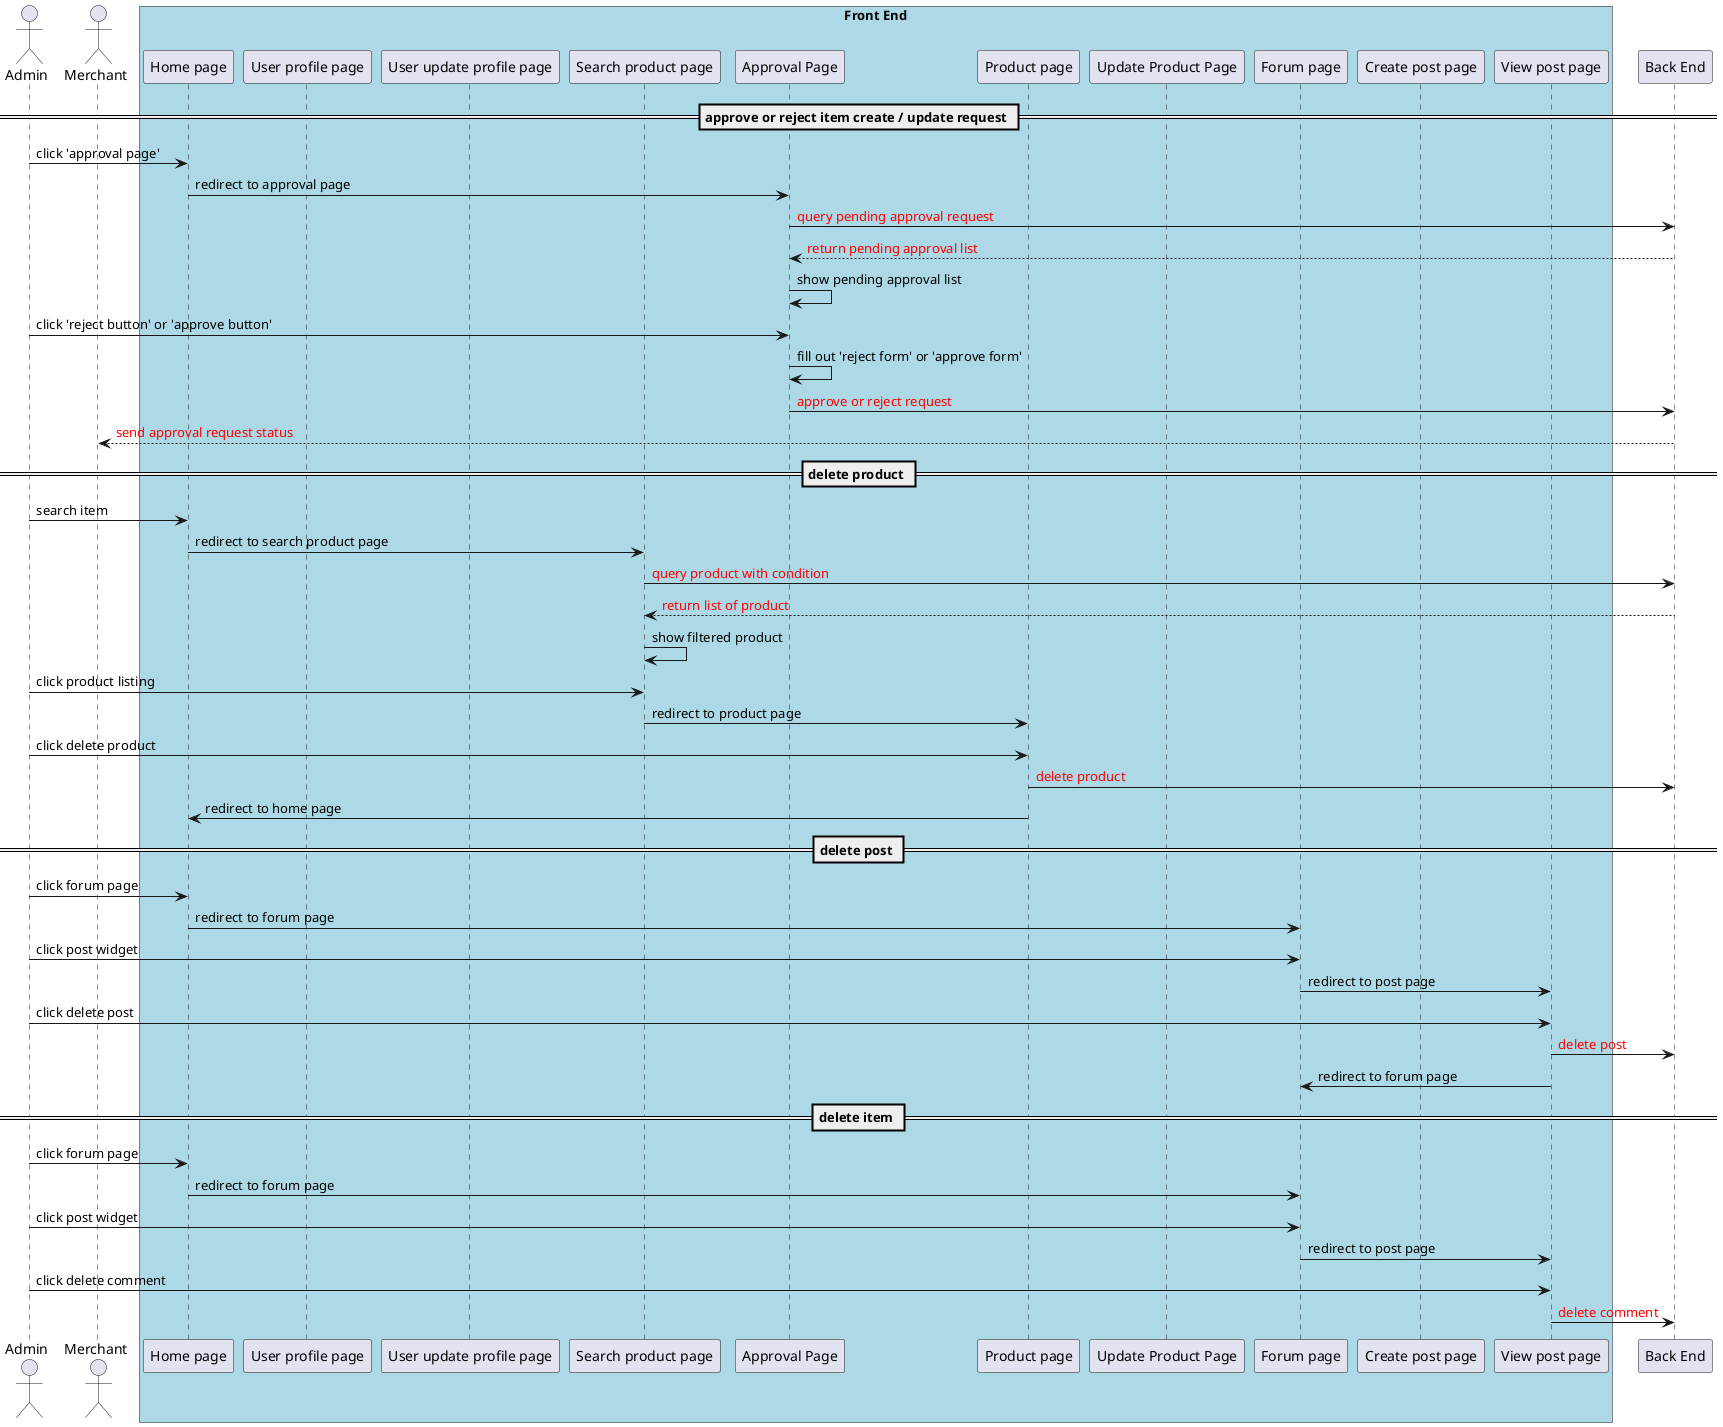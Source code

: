 @startuml sequence diagram admin perspective

Actor Admin as a
Actor Merchant as m

Box "Front End" #LightBlue
Participant "Home page" as hp

' account management
Participant "User profile page" as upp
Participant "User update profile page" as uupp

' interaction with product
Participant "Search product page" as sip
Participant "Approval Page" as ap
Participant "Product page" as ip
Participant "Update Product Page" as uip

' discussion page
Participant "Forum page" as fp
Participant "Create post page" as cpp
Participant "View post page" as vpp
end Box

' backend
Participant "Back End" as be

== approve or reject item create / update request ==
a -> hp : click 'approval page'
hp -> ap : redirect to approval page
ap -> be : <color:red>query pending approval request
ap <-- be : <color:red>return pending approval list
ap -> ap : show pending approval list
a -> ap : click 'reject button' or 'approve button'
ap -> ap : fill out 'reject form' or 'approve form'
ap -> be : <color:red>approve or reject request
m <-- be : <color:red>send approval request status

== delete product ==
a -> hp : search item
hp -> sip : redirect to search product page
sip -> be : <color:red>query product with condition
sip <-- be : <color:red>return list of product
sip -> sip : show filtered product
a -> sip : click product listing
sip -> ip : redirect to product page
a -> ip : click delete product
ip -> be : <color:red>delete product
ip -> hp : redirect to home page

== delete post ==
a -> hp : click forum page
hp -> fp : redirect to forum page
a -> fp : click post widget
fp -> vpp : redirect to post page
a -> vpp : click delete post
vpp -> be : <color:red>delete post
vpp -> fp : redirect to forum page

== delete item ==
a -> hp : click forum page
hp -> fp : redirect to forum page
a -> fp : click post widget
fp -> vpp : redirect to post page
a -> vpp : click delete comment
vpp -> be : <color:red>delete comment

@enduml